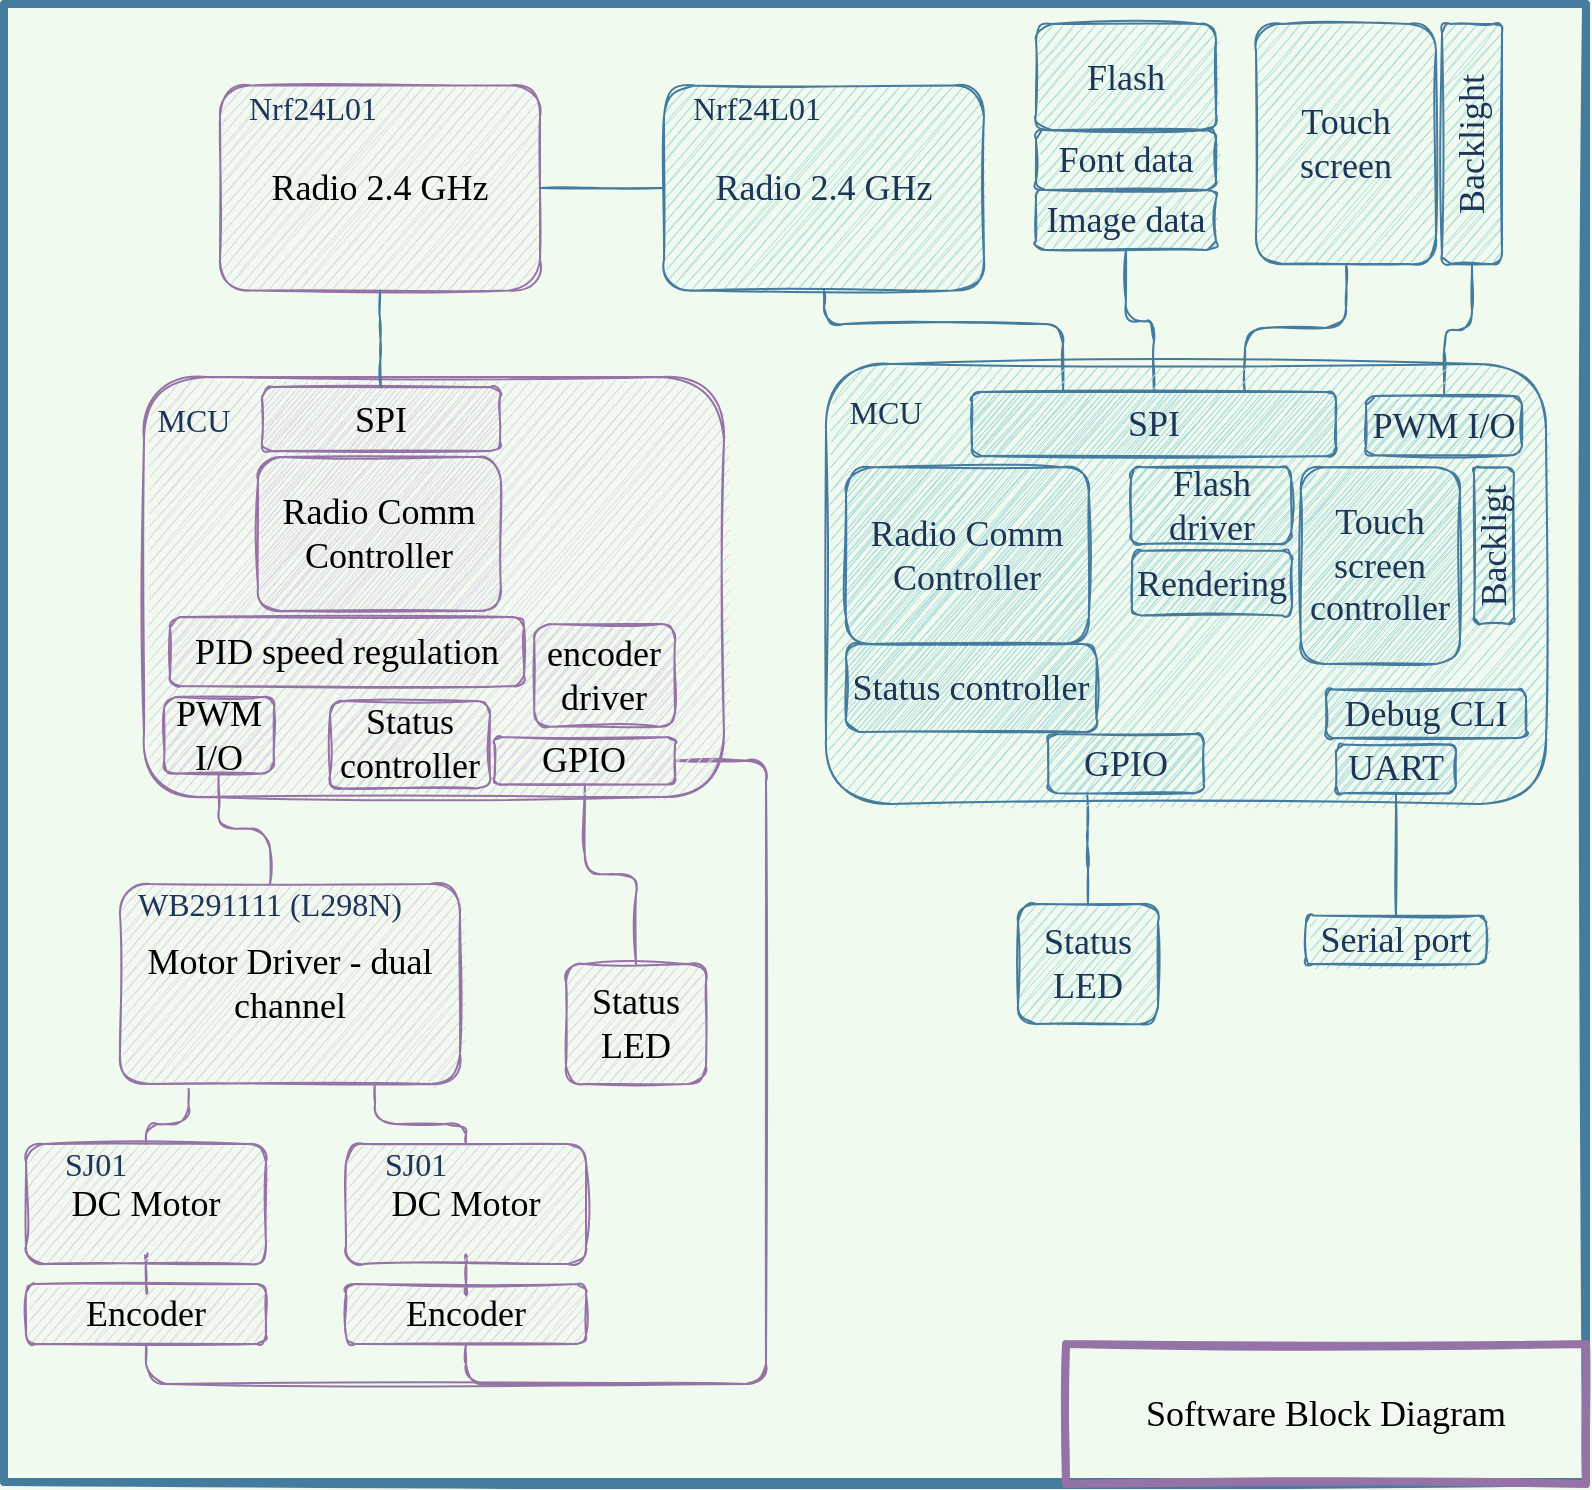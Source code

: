 <mxfile version="16.5.1" type="device"><diagram id="fh3kz13Z7o8pKzMiirxR" name="Page-1"><mxGraphModel dx="1865" dy="641" grid="1" gridSize="10" guides="1" tooltips="1" connect="1" arrows="1" fold="1" page="1" pageScale="1" pageWidth="827" pageHeight="1169" background="#F1FAEE" math="0" shadow="0"><root><mxCell id="0"/><mxCell id="1" parent="0"/><mxCell id="w8mIpnhObAFhSEqiOdWa-1" value="" style="rounded=0;whiteSpace=wrap;html=1;fontColor=#1D3557;strokeColor=#457B9D;fillColor=none;strokeWidth=4;sketch=1;fontFamily=Computer Modern;fontSource=https%3A%2F%2Ffonts.googleapis.com%2Fcss%3Ffamily%3DComputer%2BModern;shadow=0;glass=0;" parent="1" vertex="1"><mxGeometry x="-801" y="190" width="791" height="739" as="geometry"/></mxCell><mxCell id="Uzonyh6WQcR22hM6_mPs-10" value="&lt;font face=&quot;Computer Modern&quot; style=&quot;font-size: 18px&quot;&gt;Software Block Diagram&lt;/font&gt;" style="rounded=0;whiteSpace=wrap;html=1;strokeColor=#9673a6;strokeWidth=4;fillColor=none;sketch=1;" parent="1" vertex="1"><mxGeometry x="-270" y="860" width="260" height="70" as="geometry"/></mxCell><mxCell id="w8mIpnhObAFhSEqiOdWa-7" value="SPI" style="edgeStyle=orthogonalEdgeStyle;shape=connector;rounded=1;sketch=1;orthogonalLoop=1;jettySize=auto;exitX=0.25;exitY=0;exitDx=0;exitDy=0;entryX=0.5;entryY=1;entryDx=0;entryDy=0;labelBackgroundColor=none;fontFamily=Helvetica;fontSize=18;fontColor=none;startArrow=none;startFill=0;endArrow=none;endFill=0;strokeColor=#457B9D;fontStyle=1;noLabel=1;" parent="1" source="3iwz5-m1l_1CqhHmsY7m-1" target="Uzonyh6WQcR22hM6_mPs-35" edge="1"><mxGeometry x="-0.165" y="-17" relative="1" as="geometry"><mxPoint as="offset"/><Array as="points"><mxPoint x="-271" y="350"/><mxPoint x="-391" y="350"/></Array></mxGeometry></mxCell><mxCell id="w8mIpnhObAFhSEqiOdWa-22" value="SPI" style="edgeStyle=orthogonalEdgeStyle;shape=connector;rounded=1;sketch=1;orthogonalLoop=1;jettySize=auto;labelBackgroundColor=none;fontFamily=Computer Modern;fontSource=https%3A%2F%2Ffonts.googleapis.com%2Fcss%3Ffamily%3DComputer%2BModern;fontSize=18;fontColor=none;startArrow=none;startFill=0;endArrow=none;endFill=0;strokeColor=#457B9D;exitX=0.75;exitY=0;exitDx=0;exitDy=0;fontStyle=1;noLabel=1;" parent="1" source="3iwz5-m1l_1CqhHmsY7m-1" target="w8mIpnhObAFhSEqiOdWa-21" edge="1"><mxGeometry x="0.111" y="-10" relative="1" as="geometry"><mxPoint x="-1" as="offset"/></mxGeometry></mxCell><mxCell id="w8mIpnhObAFhSEqiOdWa-16" value="" style="edgeStyle=orthogonalEdgeStyle;shape=connector;rounded=1;sketch=1;orthogonalLoop=1;jettySize=auto;html=1;labelBackgroundColor=none;fontFamily=Computer Modern;fontSource=https%3A%2F%2Ffonts.googleapis.com%2Fcss%3Ffamily%3DComputer%2BModern;fontSize=18;fontColor=#1D3557;startArrow=none;startFill=0;endArrow=none;endFill=0;strokeColor=#9673a6;exitX=0.202;exitY=1.024;exitDx=0;exitDy=0;exitPerimeter=0;fillColor=#e1d5e7;" parent="1" source="w8mIpnhObAFhSEqiOdWa-13" target="w8mIpnhObAFhSEqiOdWa-15" edge="1"><mxGeometry relative="1" as="geometry"/></mxCell><mxCell id="w8mIpnhObAFhSEqiOdWa-18" value="" style="edgeStyle=orthogonalEdgeStyle;shape=connector;rounded=1;sketch=1;orthogonalLoop=1;jettySize=auto;html=1;labelBackgroundColor=none;fontFamily=Computer Modern;fontSource=https%3A%2F%2Ffonts.googleapis.com%2Fcss%3Ffamily%3DComputer%2BModern;fontSize=18;fontColor=#1D3557;startArrow=none;startFill=0;endArrow=none;endFill=0;strokeColor=#9673a6;exitX=0.75;exitY=1;exitDx=0;exitDy=0;fillColor=#e1d5e7;" parent="1" source="w8mIpnhObAFhSEqiOdWa-13" target="w8mIpnhObAFhSEqiOdWa-17" edge="1"><mxGeometry relative="1" as="geometry"/></mxCell><mxCell id="w8mIpnhObAFhSEqiOdWa-42" value="" style="edgeStyle=orthogonalEdgeStyle;shape=connector;rounded=1;sketch=1;orthogonalLoop=1;jettySize=auto;html=1;labelBackgroundColor=none;fontFamily=Computer Modern;fontSource=https%3A%2F%2Ffonts.googleapis.com%2Fcss%3Ffamily%3DComputer%2BModern;fontSize=16;fontColor=#1D3557;startArrow=none;startFill=0;endArrow=none;endFill=0;strokeColor=#9673a6;fillColor=#e1d5e7;" parent="1" source="w8mIpnhObAFhSEqiOdWa-15" target="w8mIpnhObAFhSEqiOdWa-41" edge="1"><mxGeometry relative="1" as="geometry"/></mxCell><mxCell id="w8mIpnhObAFhSEqiOdWa-44" value="" style="edgeStyle=orthogonalEdgeStyle;shape=connector;rounded=1;sketch=1;orthogonalLoop=1;jettySize=auto;html=1;labelBackgroundColor=none;fontFamily=Computer Modern;fontSource=https%3A%2F%2Ffonts.googleapis.com%2Fcss%3Ffamily%3DComputer%2BModern;fontSize=16;fontColor=#1D3557;startArrow=none;startFill=0;endArrow=none;endFill=0;strokeColor=#9673a6;fillColor=#e1d5e7;" parent="1" source="w8mIpnhObAFhSEqiOdWa-17" target="w8mIpnhObAFhSEqiOdWa-43" edge="1"><mxGeometry relative="1" as="geometry"/></mxCell><mxCell id="3iwz5-m1l_1CqhHmsY7m-38" style="edgeStyle=orthogonalEdgeStyle;shape=connector;rounded=1;sketch=1;orthogonalLoop=1;jettySize=auto;html=1;exitX=0.5;exitY=0;exitDx=0;exitDy=0;entryX=0.5;entryY=1;entryDx=0;entryDy=0;labelBackgroundColor=none;fontFamily=Computer Modern;fontSource=https%3A%2F%2Ffonts.googleapis.com%2Fcss%3Ffamily%3DComputer%2BModern;fontSize=18;fontColor=#1D3557;startArrow=none;startFill=0;endArrow=none;endFill=0;strokeColor=#9673a6;fontStyle=1;fillColor=#e1d5e7;" parent="1" source="w8mIpnhObAFhSEqiOdWa-19" target="3iwz5-m1l_1CqhHmsY7m-33" edge="1"><mxGeometry relative="1" as="geometry"/></mxCell><mxCell id="w8mIpnhObAFhSEqiOdWa-19" value="Status LED" style="whiteSpace=wrap;html=1;fillColor=#e1d5e7;strokeColor=#9673a6;rounded=1;sketch=1;fontFamily=Computer Modern;fontSource=https%3A%2F%2Ffonts.googleapis.com%2Fcss%3Ffamily%3DComputer%2BModern;fontSize=18;" parent="1" vertex="1"><mxGeometry x="-520" y="670" width="70" height="60" as="geometry"/></mxCell><mxCell id="w8mIpnhObAFhSEqiOdWa-21" value="&lt;font face=&quot;Computer Modern&quot; style=&quot;font-size: 18px&quot;&gt;Touch screen&lt;br&gt;&lt;/font&gt;" style="rounded=1;whiteSpace=wrap;html=1;fillColor=#A8DADC;strokeColor=#457B9D;fontColor=#1D3557;sketch=1;" parent="1" vertex="1"><mxGeometry x="-175" y="200" width="90" height="120" as="geometry"/></mxCell><mxCell id="w8mIpnhObAFhSEqiOdWa-24" value="GPIO" style="edgeStyle=orthogonalEdgeStyle;shape=connector;rounded=1;sketch=1;orthogonalLoop=1;jettySize=auto;entryX=0.25;entryY=1;entryDx=0;entryDy=0;labelBackgroundColor=none;fontFamily=Computer Modern;fontSource=https%3A%2F%2Ffonts.googleapis.com%2Fcss%3Ffamily%3DComputer%2BModern;fontSize=18;fontColor=none;startArrow=none;startFill=0;endArrow=none;endFill=0;strokeColor=#457B9D;fontStyle=1;noLabel=1;exitX=0.5;exitY=0;exitDx=0;exitDy=0;" parent="1" source="w8mIpnhObAFhSEqiOdWa-23" target="3iwz5-m1l_1CqhHmsY7m-4" edge="1"><mxGeometry x="0.011" y="-30" relative="1" as="geometry"><Array as="points"/><mxPoint as="offset"/></mxGeometry></mxCell><mxCell id="w8mIpnhObAFhSEqiOdWa-23" value="Status LED" style="whiteSpace=wrap;html=1;fillColor=#A8DADC;strokeColor=#457B9D;fontColor=#1D3557;rounded=1;sketch=1;fontFamily=Computer Modern;fontSource=https%3A%2F%2Ffonts.googleapis.com%2Fcss%3Ffamily%3DComputer%2BModern;fontSize=18;" parent="1" vertex="1"><mxGeometry x="-294" y="640" width="70" height="60" as="geometry"/></mxCell><mxCell id="w8mIpnhObAFhSEqiOdWa-26" value="" style="group" parent="1" vertex="1" connectable="0"><mxGeometry x="-491" y="220.75" width="180" height="112.5" as="geometry"/></mxCell><mxCell id="Uzonyh6WQcR22hM6_mPs-35" value="&lt;font face=&quot;Computer Modern&quot; style=&quot;font-size: 18px&quot;&gt;Radio 2.4 GHz&lt;/font&gt;" style="rounded=1;whiteSpace=wrap;html=1;fillColor=#A8DADC;strokeColor=#457B9D;fontColor=#1D3557;sketch=1;" parent="w8mIpnhObAFhSEqiOdWa-26" vertex="1"><mxGeometry x="20" y="10" width="160" height="102.5" as="geometry"/></mxCell><mxCell id="w8mIpnhObAFhSEqiOdWa-25" value="&lt;font style=&quot;font-size: 16px&quot;&gt;Nrf24L01&lt;/font&gt;" style="text;html=1;strokeColor=none;fillColor=none;align=center;verticalAlign=middle;whiteSpace=wrap;rounded=0;sketch=1;fontFamily=Computer Modern;fontSource=https%3A%2F%2Ffonts.googleapis.com%2Fcss%3Ffamily%3DComputer%2BModern;fontSize=18;fontColor=#1D3557;labelBorderColor=none;" parent="w8mIpnhObAFhSEqiOdWa-26" vertex="1"><mxGeometry width="133" height="42" as="geometry"/></mxCell><mxCell id="w8mIpnhObAFhSEqiOdWa-27" value="" style="group" parent="1" vertex="1" connectable="0"><mxGeometry x="-713" y="220.75" width="180" height="112.5" as="geometry"/></mxCell><mxCell id="w8mIpnhObAFhSEqiOdWa-28" value="&lt;font face=&quot;Computer Modern&quot; style=&quot;font-size: 18px&quot;&gt;Radio 2.4 GHz&lt;/font&gt;" style="rounded=1;whiteSpace=wrap;html=1;fillColor=#e1d5e7;strokeColor=#9673a6;sketch=1;" parent="w8mIpnhObAFhSEqiOdWa-27" vertex="1"><mxGeometry x="20" y="10" width="160" height="102.5" as="geometry"/></mxCell><mxCell id="w8mIpnhObAFhSEqiOdWa-29" value="&lt;font style=&quot;font-size: 16px&quot;&gt;Nrf24L01&lt;/font&gt;" style="text;html=1;strokeColor=none;fillColor=none;align=center;verticalAlign=middle;whiteSpace=wrap;rounded=0;sketch=1;fontFamily=Computer Modern;fontSource=https%3A%2F%2Ffonts.googleapis.com%2Fcss%3Ffamily%3DComputer%2BModern;fontSize=18;fontColor=#1D3557;labelBorderColor=none;" parent="w8mIpnhObAFhSEqiOdWa-27" vertex="1"><mxGeometry width="133" height="42" as="geometry"/></mxCell><mxCell id="w8mIpnhObAFhSEqiOdWa-31" style="edgeStyle=orthogonalEdgeStyle;shape=connector;rounded=1;sketch=1;orthogonalLoop=1;jettySize=auto;html=1;exitX=1;exitY=0.5;exitDx=0;exitDy=0;entryX=0;entryY=0.5;entryDx=0;entryDy=0;labelBackgroundColor=none;fontFamily=Computer Modern;fontSource=https%3A%2F%2Ffonts.googleapis.com%2Fcss%3Ffamily%3DComputer%2BModern;fontSize=16;fontColor=#1D3557;startArrow=none;startFill=0;endArrow=none;endFill=0;strokeColor=#457B9D;" parent="1" source="w8mIpnhObAFhSEqiOdWa-28" target="Uzonyh6WQcR22hM6_mPs-35" edge="1"><mxGeometry relative="1" as="geometry"/></mxCell><mxCell id="3iwz5-m1l_1CqhHmsY7m-46" style="edgeStyle=orthogonalEdgeStyle;shape=connector;rounded=1;sketch=1;orthogonalLoop=1;jettySize=auto;html=1;exitX=0.5;exitY=1;exitDx=0;exitDy=0;entryX=1;entryY=0.5;entryDx=0;entryDy=0;labelBackgroundColor=none;fontFamily=Computer Modern;fontSource=https%3A%2F%2Ffonts.googleapis.com%2Fcss%3Ffamily%3DComputer%2BModern;fontSize=18;fontColor=none;startArrow=none;startFill=0;endArrow=none;endFill=0;strokeColor=#9673a6;fillColor=#e1d5e7;" parent="1" source="w8mIpnhObAFhSEqiOdWa-41" target="3iwz5-m1l_1CqhHmsY7m-33" edge="1"><mxGeometry relative="1" as="geometry"><Array as="points"><mxPoint x="-730" y="880"/><mxPoint x="-420" y="880"/><mxPoint x="-420" y="568"/></Array></mxGeometry></mxCell><mxCell id="w8mIpnhObAFhSEqiOdWa-41" value="Encoder" style="whiteSpace=wrap;html=1;fillColor=#e1d5e7;strokeColor=#9673a6;rounded=1;sketch=1;fontFamily=Computer Modern;fontSource=https%3A%2F%2Ffonts.googleapis.com%2Fcss%3Ffamily%3DComputer%2BModern;fontSize=18;" parent="1" vertex="1"><mxGeometry x="-790" y="830" width="120" height="30" as="geometry"/></mxCell><mxCell id="3iwz5-m1l_1CqhHmsY7m-45" style="edgeStyle=orthogonalEdgeStyle;shape=connector;rounded=1;sketch=1;orthogonalLoop=1;jettySize=auto;html=1;exitX=0.5;exitY=1;exitDx=0;exitDy=0;entryX=1;entryY=0.5;entryDx=0;entryDy=0;labelBackgroundColor=none;fontFamily=Computer Modern;fontSource=https%3A%2F%2Ffonts.googleapis.com%2Fcss%3Ffamily%3DComputer%2BModern;fontSize=18;fontColor=none;startArrow=none;startFill=0;endArrow=none;endFill=0;strokeColor=#9673a6;fillColor=#e1d5e7;" parent="1" source="w8mIpnhObAFhSEqiOdWa-43" target="3iwz5-m1l_1CqhHmsY7m-33" edge="1"><mxGeometry relative="1" as="geometry"><Array as="points"><mxPoint x="-570" y="880"/><mxPoint x="-420" y="880"/><mxPoint x="-420" y="568"/></Array></mxGeometry></mxCell><mxCell id="w8mIpnhObAFhSEqiOdWa-43" value="&lt;span&gt;Encoder&lt;/span&gt;" style="whiteSpace=wrap;html=1;fontSize=18;fontFamily=Computer Modern;fillColor=#e1d5e7;strokeColor=#9673a6;rounded=1;sketch=1;fontSource=https%3A%2F%2Ffonts.googleapis.com%2Fcss%3Ffamily%3DComputer%2BModern;" parent="1" vertex="1"><mxGeometry x="-630" y="830" width="120" height="30" as="geometry"/></mxCell><mxCell id="w8mIpnhObAFhSEqiOdWa-50" value="" style="group" parent="1" vertex="1" connectable="0"><mxGeometry x="-731" y="376.5" width="290" height="210" as="geometry"/></mxCell><mxCell id="Uzonyh6WQcR22hM6_mPs-33" value="" style="rounded=1;whiteSpace=wrap;html=1;fillColor=#e1d5e7;strokeColor=#9673a6;sketch=1;" parent="w8mIpnhObAFhSEqiOdWa-50" vertex="1"><mxGeometry width="290" height="210" as="geometry"/></mxCell><mxCell id="3iwz5-m1l_1CqhHmsY7m-33" value="&lt;font face=&quot;Computer Modern&quot; style=&quot;font-size: 18px&quot;&gt;GPIO&lt;br&gt;&lt;/font&gt;" style="rounded=1;whiteSpace=wrap;html=1;fillColor=#e1d5e7;strokeColor=#9673a6;sketch=1;" parent="w8mIpnhObAFhSEqiOdWa-50" vertex="1"><mxGeometry x="175.25" y="180" width="90.28" height="23.7" as="geometry"/></mxCell><mxCell id="3iwz5-m1l_1CqhHmsY7m-34" value="&lt;font face=&quot;Computer Modern&quot; style=&quot;font-size: 18px&quot;&gt;Status controller&lt;br&gt;&lt;/font&gt;" style="rounded=1;whiteSpace=wrap;html=1;fillColor=#e1d5e7;strokeColor=#9673a6;sketch=1;" parent="w8mIpnhObAFhSEqiOdWa-50" vertex="1"><mxGeometry x="93" y="162" width="80" height="43.7" as="geometry"/></mxCell><mxCell id="3iwz5-m1l_1CqhHmsY7m-35" value="&lt;font style=&quot;font-size: 16px&quot;&gt;MCU&lt;/font&gt;" style="text;html=1;strokeColor=none;fillColor=none;align=center;verticalAlign=middle;whiteSpace=wrap;rounded=0;sketch=1;fontFamily=Computer Modern;fontSource=https%3A%2F%2Ffonts.googleapis.com%2Fcss%3Ffamily%3DComputer%2BModern;fontSize=16;fontColor=#1D3557;labelBorderColor=none;" parent="w8mIpnhObAFhSEqiOdWa-50" vertex="1"><mxGeometry y="-3" width="50" height="48" as="geometry"/></mxCell><mxCell id="3iwz5-m1l_1CqhHmsY7m-36" value="&lt;font face=&quot;Computer Modern&quot; style=&quot;font-size: 18px&quot;&gt;PID speed regulation&lt;br&gt;&lt;/font&gt;" style="rounded=1;whiteSpace=wrap;html=1;fillColor=#e1d5e7;strokeColor=#9673a6;sketch=1;" parent="w8mIpnhObAFhSEqiOdWa-50" vertex="1"><mxGeometry x="13" y="120" width="177" height="34.53" as="geometry"/></mxCell><mxCell id="3iwz5-m1l_1CqhHmsY7m-37" value="&lt;font face=&quot;Computer Modern&quot; style=&quot;font-size: 18px&quot;&gt;PWM I/O&lt;br&gt;&lt;/font&gt;" style="rounded=1;whiteSpace=wrap;html=1;fillColor=#e1d5e7;strokeColor=#9673a6;sketch=1;" parent="w8mIpnhObAFhSEqiOdWa-50" vertex="1"><mxGeometry x="10" y="160" width="55" height="38.29" as="geometry"/></mxCell><mxCell id="3iwz5-m1l_1CqhHmsY7m-40" value="&lt;font face=&quot;Computer Modern&quot; style=&quot;font-size: 18px&quot;&gt;encoder driver&lt;br&gt;&lt;/font&gt;" style="rounded=1;whiteSpace=wrap;html=1;fillColor=#e1d5e7;strokeColor=#9673a6;sketch=1;" parent="w8mIpnhObAFhSEqiOdWa-50" vertex="1"><mxGeometry x="195.14" y="123.5" width="70.39" height="51.34" as="geometry"/></mxCell><mxCell id="3iwz5-m1l_1CqhHmsY7m-41" value="&lt;font face=&quot;Computer Modern&quot; style=&quot;font-size: 18px&quot;&gt;SPI&lt;br&gt;&lt;/font&gt;" style="rounded=1;whiteSpace=wrap;html=1;fillColor=#e1d5e7;strokeColor=#9673a6;sketch=1;" parent="w8mIpnhObAFhSEqiOdWa-50" vertex="1"><mxGeometry x="59" y="5" width="119" height="32" as="geometry"/></mxCell><mxCell id="3iwz5-m1l_1CqhHmsY7m-43" value="&lt;font face=&quot;Computer Modern&quot; style=&quot;font-size: 18px&quot;&gt;Radio Comm Controller&lt;br&gt;&lt;/font&gt;" style="rounded=1;whiteSpace=wrap;html=1;fillColor=#e1d5e7;strokeColor=#9673a6;sketch=1;" parent="w8mIpnhObAFhSEqiOdWa-50" vertex="1"><mxGeometry x="57" y="40" width="121.41" height="77" as="geometry"/></mxCell><mxCell id="w8mIpnhObAFhSEqiOdWa-52" value="" style="group" parent="1" vertex="1" connectable="0"><mxGeometry x="-630" y="760" width="120" height="60" as="geometry"/></mxCell><mxCell id="w8mIpnhObAFhSEqiOdWa-17" value="&lt;span&gt;DC Motor&lt;/span&gt;" style="whiteSpace=wrap;html=1;fontSize=18;fontFamily=Computer Modern;fillColor=#e1d5e7;strokeColor=#9673a6;rounded=1;sketch=1;fontSource=https%3A%2F%2Ffonts.googleapis.com%2Fcss%3Ffamily%3DComputer%2BModern;" parent="w8mIpnhObAFhSEqiOdWa-52" vertex="1"><mxGeometry width="120" height="60" as="geometry"/></mxCell><mxCell id="w8mIpnhObAFhSEqiOdWa-48" value="&lt;font style=&quot;font-size: 16px&quot;&gt;SJ01&lt;/font&gt;" style="text;html=1;strokeColor=none;fillColor=none;align=center;verticalAlign=middle;whiteSpace=wrap;rounded=0;sketch=1;fontFamily=Computer Modern;fontSource=https%3A%2F%2Ffonts.googleapis.com%2Fcss%3Ffamily%3DComputer%2BModern;fontSize=16;fontColor=#1D3557;labelBorderColor=none;" parent="w8mIpnhObAFhSEqiOdWa-52" vertex="1"><mxGeometry width="70" height="20" as="geometry"/></mxCell><mxCell id="w8mIpnhObAFhSEqiOdWa-54" value="" style="group" parent="1" vertex="1" connectable="0"><mxGeometry x="-790" y="760" width="120" height="60" as="geometry"/></mxCell><mxCell id="w8mIpnhObAFhSEqiOdWa-15" value="DC Motor" style="whiteSpace=wrap;html=1;fillColor=#e1d5e7;strokeColor=#9673a6;rounded=1;sketch=1;fontFamily=Computer Modern;fontSource=https%3A%2F%2Ffonts.googleapis.com%2Fcss%3Ffamily%3DComputer%2BModern;fontSize=18;" parent="w8mIpnhObAFhSEqiOdWa-54" vertex="1"><mxGeometry width="120" height="60" as="geometry"/></mxCell><mxCell id="w8mIpnhObAFhSEqiOdWa-53" value="&lt;font style=&quot;font-size: 16px&quot;&gt;SJ01&lt;/font&gt;" style="text;html=1;strokeColor=none;fillColor=none;align=center;verticalAlign=middle;whiteSpace=wrap;rounded=0;sketch=1;fontFamily=Computer Modern;fontSource=https%3A%2F%2Ffonts.googleapis.com%2Fcss%3Ffamily%3DComputer%2BModern;fontSize=16;fontColor=#1D3557;labelBorderColor=none;" parent="w8mIpnhObAFhSEqiOdWa-54" vertex="1"><mxGeometry width="70" height="20" as="geometry"/></mxCell><mxCell id="w8mIpnhObAFhSEqiOdWa-59" value="" style="group" parent="1" vertex="1" connectable="0"><mxGeometry x="-743" y="630" width="170" height="100" as="geometry"/></mxCell><mxCell id="w8mIpnhObAFhSEqiOdWa-13" value="Motor Driver - dual channel" style="whiteSpace=wrap;html=1;fillColor=#e1d5e7;strokeColor=#9673a6;rounded=1;sketch=1;fontFamily=Computer Modern;fontSource=https%3A%2F%2Ffonts.googleapis.com%2Fcss%3Ffamily%3DComputer%2BModern;fontSize=18;" parent="w8mIpnhObAFhSEqiOdWa-59" vertex="1"><mxGeometry width="170" height="100" as="geometry"/></mxCell><mxCell id="w8mIpnhObAFhSEqiOdWa-55" value="&lt;font style=&quot;font-size: 16px&quot;&gt;WB291111 (L298N)&lt;/font&gt;" style="text;html=1;strokeColor=none;fillColor=none;align=center;verticalAlign=middle;whiteSpace=wrap;rounded=0;sketch=1;fontFamily=Computer Modern;fontSource=https%3A%2F%2Ffonts.googleapis.com%2Fcss%3Ffamily%3DComputer%2BModern;fontSize=16;fontColor=#1D3557;labelBorderColor=none;" parent="w8mIpnhObAFhSEqiOdWa-59" vertex="1"><mxGeometry width="150" height="20" as="geometry"/></mxCell><mxCell id="3iwz5-m1l_1CqhHmsY7m-30" style="edgeStyle=orthogonalEdgeStyle;shape=connector;rounded=1;sketch=1;orthogonalLoop=1;jettySize=auto;html=1;exitX=0.5;exitY=1;exitDx=0;exitDy=0;entryX=0.5;entryY=0;entryDx=0;entryDy=0;labelBackgroundColor=none;fontFamily=Computer Modern;fontSource=https%3A%2F%2Ffonts.googleapis.com%2Fcss%3Ffamily%3DComputer%2BModern;fontSize=18;fontColor=none;startArrow=none;startFill=0;endArrow=none;endFill=0;strokeColor=#457B9D;" parent="1" source="3iwz5-m1l_1CqhHmsY7m-12" target="3iwz5-m1l_1CqhHmsY7m-28" edge="1"><mxGeometry relative="1" as="geometry"/></mxCell><mxCell id="3iwz5-m1l_1CqhHmsY7m-12" value="&lt;font face=&quot;Computer Modern&quot; style=&quot;font-size: 18px&quot;&gt;Backlight&lt;br&gt;&lt;/font&gt;" style="rounded=1;whiteSpace=wrap;html=1;fillColor=#A8DADC;strokeColor=#457B9D;fontColor=#1D3557;sketch=1;verticalAlign=middle;horizontal=0;" parent="1" vertex="1"><mxGeometry x="-82" y="200" width="30" height="120" as="geometry"/></mxCell><mxCell id="3iwz5-m1l_1CqhHmsY7m-16" value="&lt;font face=&quot;Computer Modern&quot; style=&quot;font-size: 18px&quot;&gt;Flash&lt;br&gt;&lt;/font&gt;" style="rounded=1;whiteSpace=wrap;html=1;fillColor=#A8DADC;strokeColor=#457B9D;fontColor=#1D3557;sketch=1;" parent="1" vertex="1"><mxGeometry x="-285" y="200" width="90" height="53" as="geometry"/></mxCell><mxCell id="3iwz5-m1l_1CqhHmsY7m-17" value="&lt;font face=&quot;Computer Modern&quot; style=&quot;font-size: 18px&quot;&gt;Font data&lt;/font&gt;&lt;span style=&quot;color: rgba(0 , 0 , 0 , 0) ; font-family: monospace ; font-size: 0px&quot;&gt;%3CmxGraphModel%3E%3Croot%3E%3CmxCell%20id%3D%220%22%2F%3E%3CmxCell%20id%3D%221%22%20parent%3D%220%22%2F%3E%3CmxCell%20id%3D%222%22%20value%3D%22%26lt%3Bfont%20face%3D%26quot%3BComputer%20Modern%26quot%3B%20style%3D%26quot%3Bfont-size%3A%2018px%26quot%3B%26gt%3BFlash%26lt%3Bbr%26gt%3B%26lt%3B%2Ffont%26gt%3B%22%20style%3D%22rounded%3D1%3BwhiteSpace%3Dwrap%3Bhtml%3D1%3BfillColor%3D%23A8DADC%3BstrokeColor%3D%23457B9D%3BfontColor%3D%231D3557%3Bsketch%3D1%3B%22%20vertex%3D%221%22%20parent%3D%221%22%3E%3CmxGeometry%20x%3D%22-270%22%20y%3D%22237%22%20width%3D%2290%22%20height%3D%2253%22%20as%3D%22geometry%22%2F%3E%3C%2FmxCell%3E%3C%2Froot%3E%3C%2FmxGraphModel%3E&lt;/span&gt;&lt;font face=&quot;Computer Modern&quot; style=&quot;font-size: 18px&quot;&gt;&lt;br&gt;&lt;/font&gt;" style="rounded=1;whiteSpace=wrap;html=1;fillColor=#A8DADC;strokeColor=#457B9D;fontColor=#1D3557;sketch=1;" parent="1" vertex="1"><mxGeometry x="-285" y="253" width="90" height="30" as="geometry"/></mxCell><mxCell id="3iwz5-m1l_1CqhHmsY7m-21" style="edgeStyle=orthogonalEdgeStyle;shape=connector;rounded=1;sketch=1;orthogonalLoop=1;jettySize=auto;html=1;exitX=0.5;exitY=1;exitDx=0;exitDy=0;labelBackgroundColor=none;fontFamily=Computer Modern;fontSource=https%3A%2F%2Ffonts.googleapis.com%2Fcss%3Ffamily%3DComputer%2BModern;fontSize=18;fontColor=none;startArrow=none;startFill=0;endArrow=none;endFill=0;strokeColor=#457B9D;" parent="1" source="3iwz5-m1l_1CqhHmsY7m-18" target="3iwz5-m1l_1CqhHmsY7m-1" edge="1"><mxGeometry relative="1" as="geometry"/></mxCell><mxCell id="3iwz5-m1l_1CqhHmsY7m-18" value="&lt;font face=&quot;Computer Modern&quot; style=&quot;font-size: 18px&quot;&gt;Image data&lt;br&gt;&lt;/font&gt;" style="rounded=1;whiteSpace=wrap;html=1;fillColor=#A8DADC;strokeColor=#457B9D;fontColor=#1D3557;sketch=1;" parent="1" vertex="1"><mxGeometry x="-285" y="283" width="90" height="30" as="geometry"/></mxCell><mxCell id="Uzonyh6WQcR22hM6_mPs-31" value="" style="rounded=1;whiteSpace=wrap;html=1;fillColor=#A8DADC;strokeColor=#457B9D;fontColor=#1D3557;sketch=1;" parent="1" vertex="1"><mxGeometry x="-390" y="370" width="360" height="220" as="geometry"/></mxCell><mxCell id="w8mIpnhObAFhSEqiOdWa-38" value="&lt;font style=&quot;font-size: 16px&quot;&gt;MCU&lt;/font&gt;" style="text;html=1;strokeColor=none;fillColor=none;align=center;verticalAlign=middle;whiteSpace=wrap;rounded=0;sketch=1;fontFamily=Computer Modern;fontSource=https%3A%2F%2Ffonts.googleapis.com%2Fcss%3Ffamily%3DComputer%2BModern;fontSize=16;fontColor=#1D3557;labelBorderColor=none;" parent="1" vertex="1"><mxGeometry x="-409.998" y="370.005" width="100.0" height="48" as="geometry"/></mxCell><mxCell id="3iwz5-m1l_1CqhHmsY7m-1" value="&lt;font face=&quot;Computer Modern&quot; style=&quot;font-size: 18px&quot;&gt;SPI&lt;br&gt;&lt;/font&gt;" style="rounded=1;whiteSpace=wrap;html=1;fillColor=#A8DADC;strokeColor=#457B9D;fontColor=#1D3557;sketch=1;" parent="1" vertex="1"><mxGeometry x="-317" y="384" width="182" height="32" as="geometry"/></mxCell><mxCell id="3iwz5-m1l_1CqhHmsY7m-4" value="&lt;font face=&quot;Computer Modern&quot; style=&quot;font-size: 18px&quot;&gt;GPIO&lt;br&gt;&lt;/font&gt;" style="rounded=1;whiteSpace=wrap;html=1;fillColor=#A8DADC;strokeColor=#457B9D;fontColor=#1D3557;sketch=1;" parent="1" vertex="1"><mxGeometry x="-278.92" y="555.0" width="77.83" height="29.604" as="geometry"/></mxCell><mxCell id="3iwz5-m1l_1CqhHmsY7m-10" value="&lt;font face=&quot;Computer Modern&quot; style=&quot;font-size: 18px&quot;&gt;Status controller&lt;br&gt;&lt;/font&gt;" style="rounded=1;whiteSpace=wrap;html=1;fillColor=#A8DADC;strokeColor=#457B9D;fontColor=#1D3557;sketch=1;" parent="1" vertex="1"><mxGeometry x="-380.0" y="510.0" width="125.217" height="44.004" as="geometry"/></mxCell><mxCell id="3iwz5-m1l_1CqhHmsY7m-11" value="&lt;font face=&quot;Computer Modern&quot; style=&quot;font-size: 18px&quot;&gt;Radio Comm Controller&lt;br&gt;&lt;/font&gt;" style="rounded=1;whiteSpace=wrap;html=1;fillColor=#A8DADC;strokeColor=#457B9D;fontColor=#1D3557;sketch=1;" parent="1" vertex="1"><mxGeometry x="-380" y="421.6" width="121.41" height="88.4" as="geometry"/></mxCell><mxCell id="3iwz5-m1l_1CqhHmsY7m-15" value="&lt;font face=&quot;Computer Modern&quot; style=&quot;font-size: 18px&quot;&gt;Touch screen controller&lt;br&gt;&lt;/font&gt;" style="rounded=1;whiteSpace=wrap;html=1;fillColor=#A8DADC;strokeColor=#457B9D;fontColor=#1D3557;sketch=1;" parent="1" vertex="1"><mxGeometry x="-152.57" y="421.6" width="79.57" height="98.4" as="geometry"/></mxCell><mxCell id="3iwz5-m1l_1CqhHmsY7m-19" value="&lt;font face=&quot;Computer Modern&quot; style=&quot;font-size: 18px&quot;&gt;Flash driver&lt;br&gt;&lt;/font&gt;" style="rounded=1;whiteSpace=wrap;html=1;fillColor=#A8DADC;strokeColor=#457B9D;fontColor=#1D3557;sketch=1;" parent="1" vertex="1"><mxGeometry x="-237.43" y="421.6" width="80" height="38.4" as="geometry"/></mxCell><mxCell id="3iwz5-m1l_1CqhHmsY7m-22" value="&lt;font face=&quot;Computer Modern&quot; style=&quot;font-size: 18px&quot;&gt;Rendering&lt;br&gt;&lt;/font&gt;" style="rounded=1;whiteSpace=wrap;html=1;fillColor=#A8DADC;strokeColor=#457B9D;fontColor=#1D3557;sketch=1;" parent="1" vertex="1"><mxGeometry x="-237.01" y="463.366" width="80" height="32.4" as="geometry"/></mxCell><mxCell id="3iwz5-m1l_1CqhHmsY7m-26" value="" style="edgeStyle=orthogonalEdgeStyle;shape=connector;rounded=1;sketch=1;orthogonalLoop=1;jettySize=auto;html=1;labelBackgroundColor=none;fontFamily=Computer Modern;fontSource=https%3A%2F%2Ffonts.googleapis.com%2Fcss%3Ffamily%3DComputer%2BModern;fontSize=18;fontColor=none;startArrow=none;startFill=0;endArrow=none;endFill=0;strokeColor=#457B9D;" parent="1" source="3iwz5-m1l_1CqhHmsY7m-23" target="3iwz5-m1l_1CqhHmsY7m-25" edge="1"><mxGeometry relative="1" as="geometry"/></mxCell><mxCell id="3iwz5-m1l_1CqhHmsY7m-23" value="&lt;font face=&quot;Computer Modern&quot; style=&quot;font-size: 18px&quot;&gt;UART&lt;br&gt;&lt;/font&gt;" style="rounded=1;whiteSpace=wrap;html=1;fillColor=#A8DADC;strokeColor=#457B9D;fontColor=#1D3557;sketch=1;" parent="1" vertex="1"><mxGeometry x="-135" y="560.3" width="60" height="24.3" as="geometry"/></mxCell><mxCell id="3iwz5-m1l_1CqhHmsY7m-25" value="&lt;font face=&quot;Computer Modern&quot; style=&quot;font-size: 18px&quot;&gt;Serial port&lt;br&gt;&lt;/font&gt;" style="rounded=1;whiteSpace=wrap;html=1;fillColor=#A8DADC;strokeColor=#457B9D;fontColor=#1D3557;sketch=1;" parent="1" vertex="1"><mxGeometry x="-150" y="645.7" width="90" height="24.3" as="geometry"/></mxCell><mxCell id="3iwz5-m1l_1CqhHmsY7m-27" value="&lt;font face=&quot;Computer Modern&quot; style=&quot;font-size: 18px&quot;&gt;Debug CLI&lt;br&gt;&lt;/font&gt;" style="rounded=1;whiteSpace=wrap;html=1;fillColor=#A8DADC;strokeColor=#457B9D;fontColor=#1D3557;sketch=1;" parent="1" vertex="1"><mxGeometry x="-140" y="532.7" width="100" height="24.3" as="geometry"/></mxCell><mxCell id="3iwz5-m1l_1CqhHmsY7m-28" value="&lt;font face=&quot;Computer Modern&quot; style=&quot;font-size: 18px&quot;&gt;PWM I/O&lt;br&gt;&lt;/font&gt;" style="rounded=1;whiteSpace=wrap;html=1;fillColor=#A8DADC;strokeColor=#457B9D;fontColor=#1D3557;sketch=1;" parent="1" vertex="1"><mxGeometry x="-120" y="386" width="78" height="29.6" as="geometry"/></mxCell><mxCell id="3iwz5-m1l_1CqhHmsY7m-39" style="edgeStyle=orthogonalEdgeStyle;shape=connector;rounded=1;sketch=1;orthogonalLoop=1;jettySize=auto;html=1;exitX=0.5;exitY=0;exitDx=0;exitDy=0;entryX=0.5;entryY=1;entryDx=0;entryDy=0;labelBackgroundColor=none;fontFamily=Computer Modern;fontSource=https%3A%2F%2Ffonts.googleapis.com%2Fcss%3Ffamily%3DComputer%2BModern;fontSize=18;fontColor=#1D3557;startArrow=none;startFill=0;endArrow=none;endFill=0;strokeColor=#9673a6;fontStyle=1;fillColor=#e1d5e7;" parent="1" source="w8mIpnhObAFhSEqiOdWa-55" target="3iwz5-m1l_1CqhHmsY7m-37" edge="1"><mxGeometry relative="1" as="geometry"/></mxCell><mxCell id="3iwz5-m1l_1CqhHmsY7m-47" value="&lt;font face=&quot;Computer Modern&quot; style=&quot;font-size: 18px&quot;&gt;Backligt&lt;br&gt;&lt;/font&gt;" style="rounded=1;whiteSpace=wrap;html=1;fillColor=#A8DADC;strokeColor=#457B9D;fontColor=#1D3557;sketch=1;horizontal=0;" parent="1" vertex="1"><mxGeometry x="-66" y="421.6" width="20" height="78.4" as="geometry"/></mxCell><mxCell id="3iwz5-m1l_1CqhHmsY7m-48" style="edgeStyle=orthogonalEdgeStyle;shape=connector;rounded=1;sketch=1;orthogonalLoop=1;jettySize=auto;html=1;exitX=0.5;exitY=1;exitDx=0;exitDy=0;entryX=0.5;entryY=0;entryDx=0;entryDy=0;labelBackgroundColor=none;fontFamily=Computer Modern;fontSource=https%3A%2F%2Ffonts.googleapis.com%2Fcss%3Ffamily%3DComputer%2BModern;fontSize=18;fontColor=none;startArrow=none;startFill=0;endArrow=none;endFill=0;strokeColor=#457B9D;" parent="1" source="w8mIpnhObAFhSEqiOdWa-28" target="3iwz5-m1l_1CqhHmsY7m-41" edge="1"><mxGeometry relative="1" as="geometry"/></mxCell></root></mxGraphModel></diagram></mxfile>